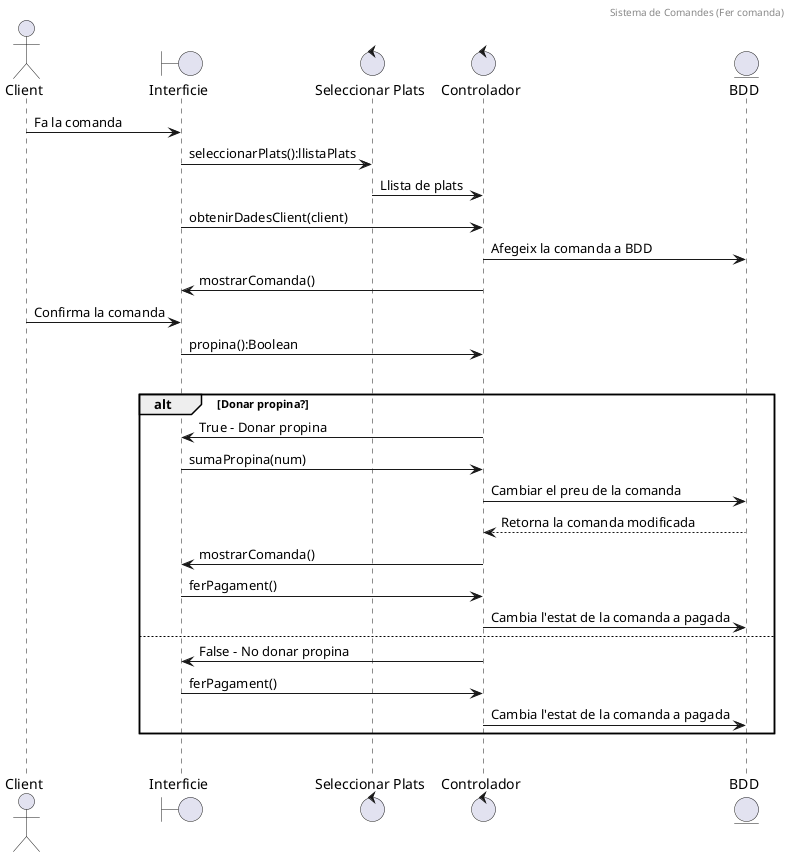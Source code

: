 @startuml
'https://plantuml.com/sequence-diagram
header "Sistema de Comandes (Fer comanda)"
actor Client AS C
boundary Interficie AS I
control "Seleccionar Plats" AS S
control Controlador AS Co
entity BDD AS B

C -> I : Fa la comanda
I -> S : seleccionarPlats():llistaPlats
S -> Co : Llista de plats
I -> Co : obtenirDadesClient(client)
Co -> B : Afegeix la comanda a BDD
Co -> I : mostrarComanda()
C -> I : Confirma la comanda
I -> Co : propina():Boolean
|||
alt Donar propina?
Co -> I: True - Donar propina
I -> Co : sumaPropina(num)
Co -> B : Cambiar el preu de la comanda
B --> Co : Retorna la comanda modificada
Co -> I : mostrarComanda()
I -> Co : ferPagament()
Co -> B : Cambia l'estat de la comanda a pagada
else
Co -> I: False - No donar propina
I -> Co : ferPagament()
Co -> B : Cambia l'estat de la comanda a pagada
end
|||
@enduml